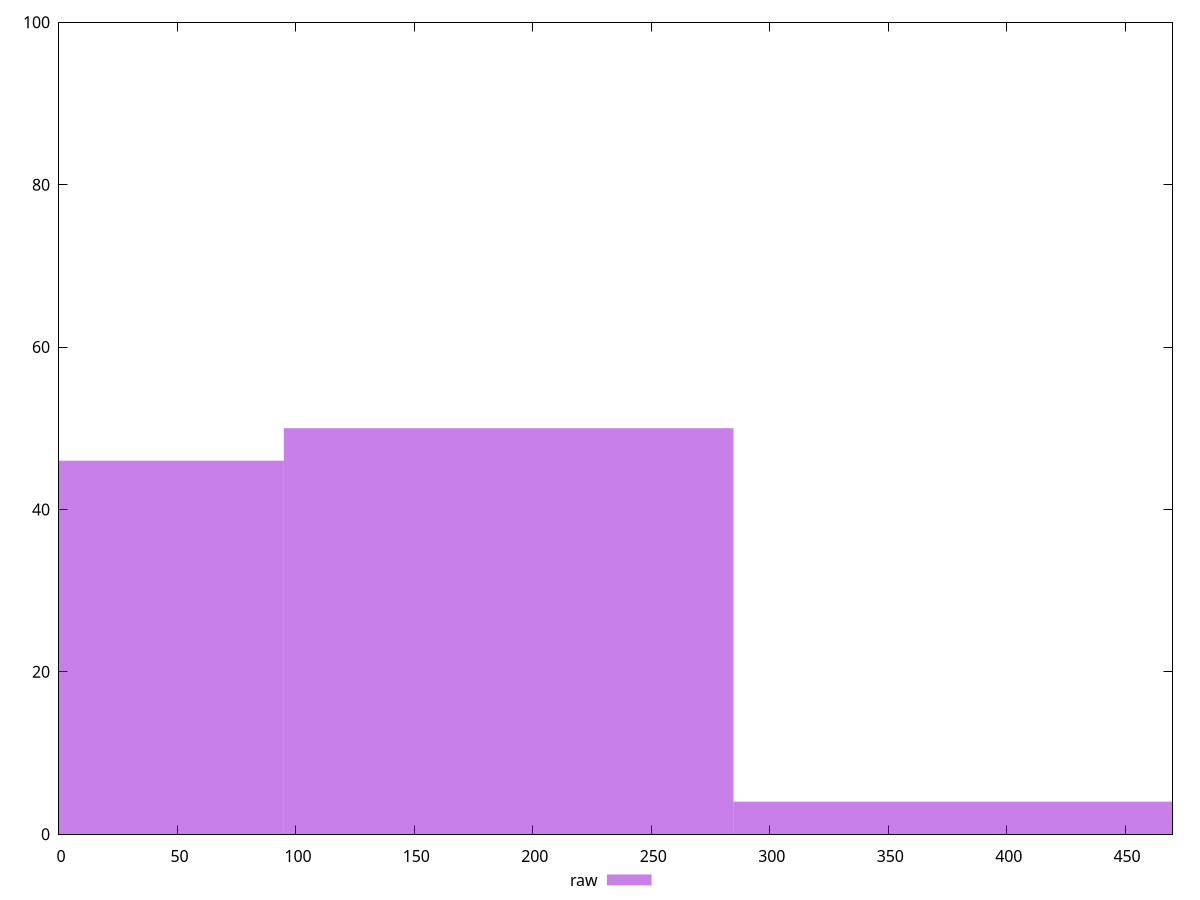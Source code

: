 reset

$raw <<EOF
379.5884139479011 4
0 46
189.79420697395054 50
EOF

set key outside below
set boxwidth 189.79420697395054
set xrange [0:470]
set yrange [0:100]
set trange [0:100]
set style fill transparent solid 0.5 noborder
set terminal svg size 640, 490 enhanced background rgb 'white'
set output "reports/report_00028_2021-02-24T12-49-42.674Z/unminified-javascript/samples/astro/raw/histogram.svg"

plot $raw title "raw" with boxes

reset
